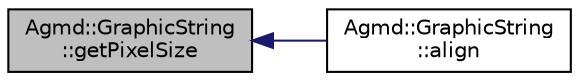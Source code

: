 digraph "Agmd::GraphicString::getPixelSize"
{
  edge [fontname="Helvetica",fontsize="10",labelfontname="Helvetica",labelfontsize="10"];
  node [fontname="Helvetica",fontsize="10",shape=record];
  rankdir="LR";
  Node1 [label="Agmd::GraphicString\l::getPixelSize",height=0.2,width=0.4,color="black", fillcolor="grey75", style="filled" fontcolor="black"];
  Node1 -> Node2 [dir="back",color="midnightblue",fontsize="10",style="solid",fontname="Helvetica"];
  Node2 [label="Agmd::GraphicString\l::align",height=0.2,width=0.4,color="black", fillcolor="white", style="filled",URL="$class_agmd_1_1_graphic_string.html#af80769f95356e9efe0982171fc6fae55"];
}
